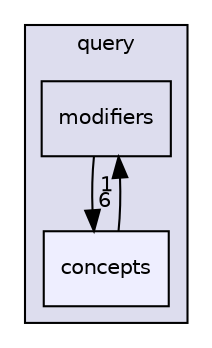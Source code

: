 digraph "src/ecstasy/query/concepts" {
  compound=true
  node [ fontsize="10", fontname="Helvetica"];
  edge [ labelfontsize="10", labelfontname="Helvetica"];
  subgraph clusterdir_5392b01d02c3d4d0985a94f633790057 {
    graph [ bgcolor="#ddddee", pencolor="black", label="query" fontname="Helvetica", fontsize="10", URL="dir_5392b01d02c3d4d0985a94f633790057.html"]
  dir_61bf9ae590597ff865d3419e12f202a9 [shape=box label="modifiers" URL="dir_61bf9ae590597ff865d3419e12f202a9.html"];
  dir_13af086a2b4f3f42e1124b964311462f [shape=box, label="concepts", style="filled", fillcolor="#eeeeff", pencolor="black", URL="dir_13af086a2b4f3f42e1124b964311462f.html"];
  }
  dir_13af086a2b4f3f42e1124b964311462f->dir_61bf9ae590597ff865d3419e12f202a9 [headlabel="1", labeldistance=1.5 headhref="dir_000012_000013.html"];
  dir_61bf9ae590597ff865d3419e12f202a9->dir_13af086a2b4f3f42e1124b964311462f [headlabel="6", labeldistance=1.5 headhref="dir_000013_000012.html"];
}

